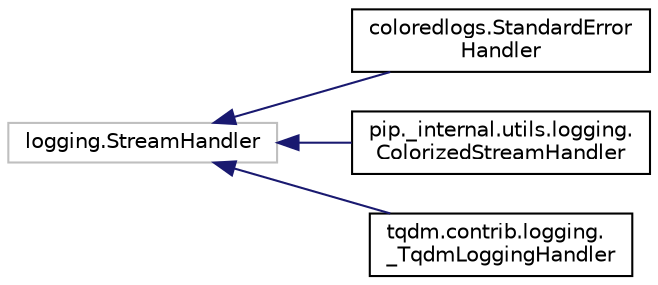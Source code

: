 digraph "Graphical Class Hierarchy"
{
 // LATEX_PDF_SIZE
  edge [fontname="Helvetica",fontsize="10",labelfontname="Helvetica",labelfontsize="10"];
  node [fontname="Helvetica",fontsize="10",shape=record];
  rankdir="LR";
  Node12797 [label="logging.StreamHandler",height=0.2,width=0.4,color="grey75", fillcolor="white", style="filled",tooltip=" "];
  Node12797 -> Node0 [dir="back",color="midnightblue",fontsize="10",style="solid",fontname="Helvetica"];
  Node0 [label="coloredlogs.StandardError\lHandler",height=0.2,width=0.4,color="black", fillcolor="white", style="filled",URL="$classcoloredlogs_1_1StandardErrorHandler.html",tooltip=" "];
  Node12797 -> Node12799 [dir="back",color="midnightblue",fontsize="10",style="solid",fontname="Helvetica"];
  Node12799 [label="pip._internal.utils.logging.\lColorizedStreamHandler",height=0.2,width=0.4,color="black", fillcolor="white", style="filled",URL="$classpip_1_1__internal_1_1utils_1_1logging_1_1ColorizedStreamHandler.html",tooltip=" "];
  Node12797 -> Node12800 [dir="back",color="midnightblue",fontsize="10",style="solid",fontname="Helvetica"];
  Node12800 [label="tqdm.contrib.logging.\l_TqdmLoggingHandler",height=0.2,width=0.4,color="black", fillcolor="white", style="filled",URL="$classtqdm_1_1contrib_1_1logging_1_1__TqdmLoggingHandler.html",tooltip=" "];
}
